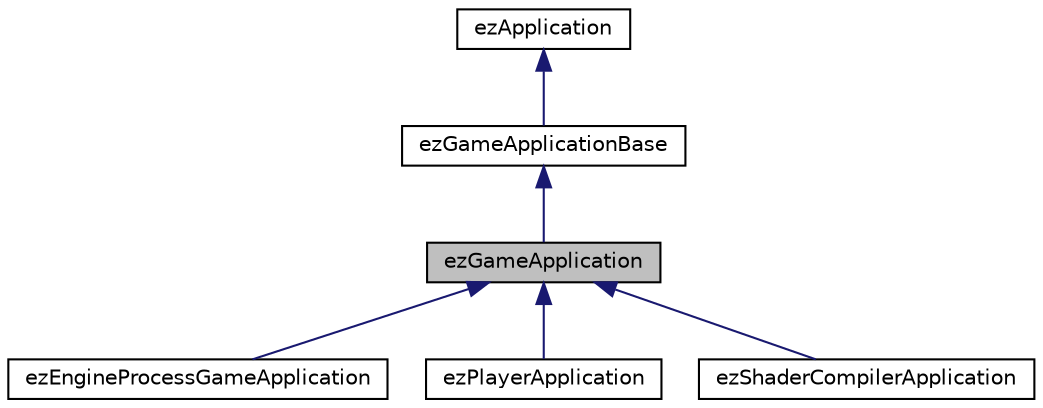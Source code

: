 digraph "ezGameApplication"
{
 // LATEX_PDF_SIZE
  edge [fontname="Helvetica",fontsize="10",labelfontname="Helvetica",labelfontsize="10"];
  node [fontname="Helvetica",fontsize="10",shape=record];
  Node1 [label="ezGameApplication",height=0.2,width=0.4,color="black", fillcolor="grey75", style="filled", fontcolor="black",tooltip="The base class for all typical game applications made with ezEngine."];
  Node2 -> Node1 [dir="back",color="midnightblue",fontsize="10",style="solid",fontname="Helvetica"];
  Node2 [label="ezGameApplicationBase",height=0.2,width=0.4,color="black", fillcolor="white", style="filled",URL="$d0/d69/classez_game_application_base.htm",tooltip=" "];
  Node3 -> Node2 [dir="back",color="midnightblue",fontsize="10",style="solid",fontname="Helvetica"];
  Node3 [label="ezApplication",height=0.2,width=0.4,color="black", fillcolor="white", style="filled",URL="$da/d72/classez_application.htm",tooltip="Base class to be used by applications based on ezEngine."];
  Node1 -> Node4 [dir="back",color="midnightblue",fontsize="10",style="solid",fontname="Helvetica"];
  Node4 [label="ezEngineProcessGameApplication",height=0.2,width=0.4,color="black", fillcolor="white", style="filled",URL="$d1/d1b/classez_engine_process_game_application.htm",tooltip=" "];
  Node1 -> Node5 [dir="back",color="midnightblue",fontsize="10",style="solid",fontname="Helvetica"];
  Node5 [label="ezPlayerApplication",height=0.2,width=0.4,color="black", fillcolor="white", style="filled",URL="$d7/d66/classez_player_application.htm",tooltip=" "];
  Node1 -> Node6 [dir="back",color="midnightblue",fontsize="10",style="solid",fontname="Helvetica"];
  Node6 [label="ezShaderCompilerApplication",height=0.2,width=0.4,color="black", fillcolor="white", style="filled",URL="$d5/dfb/classez_shader_compiler_application.htm",tooltip=" "];
}

